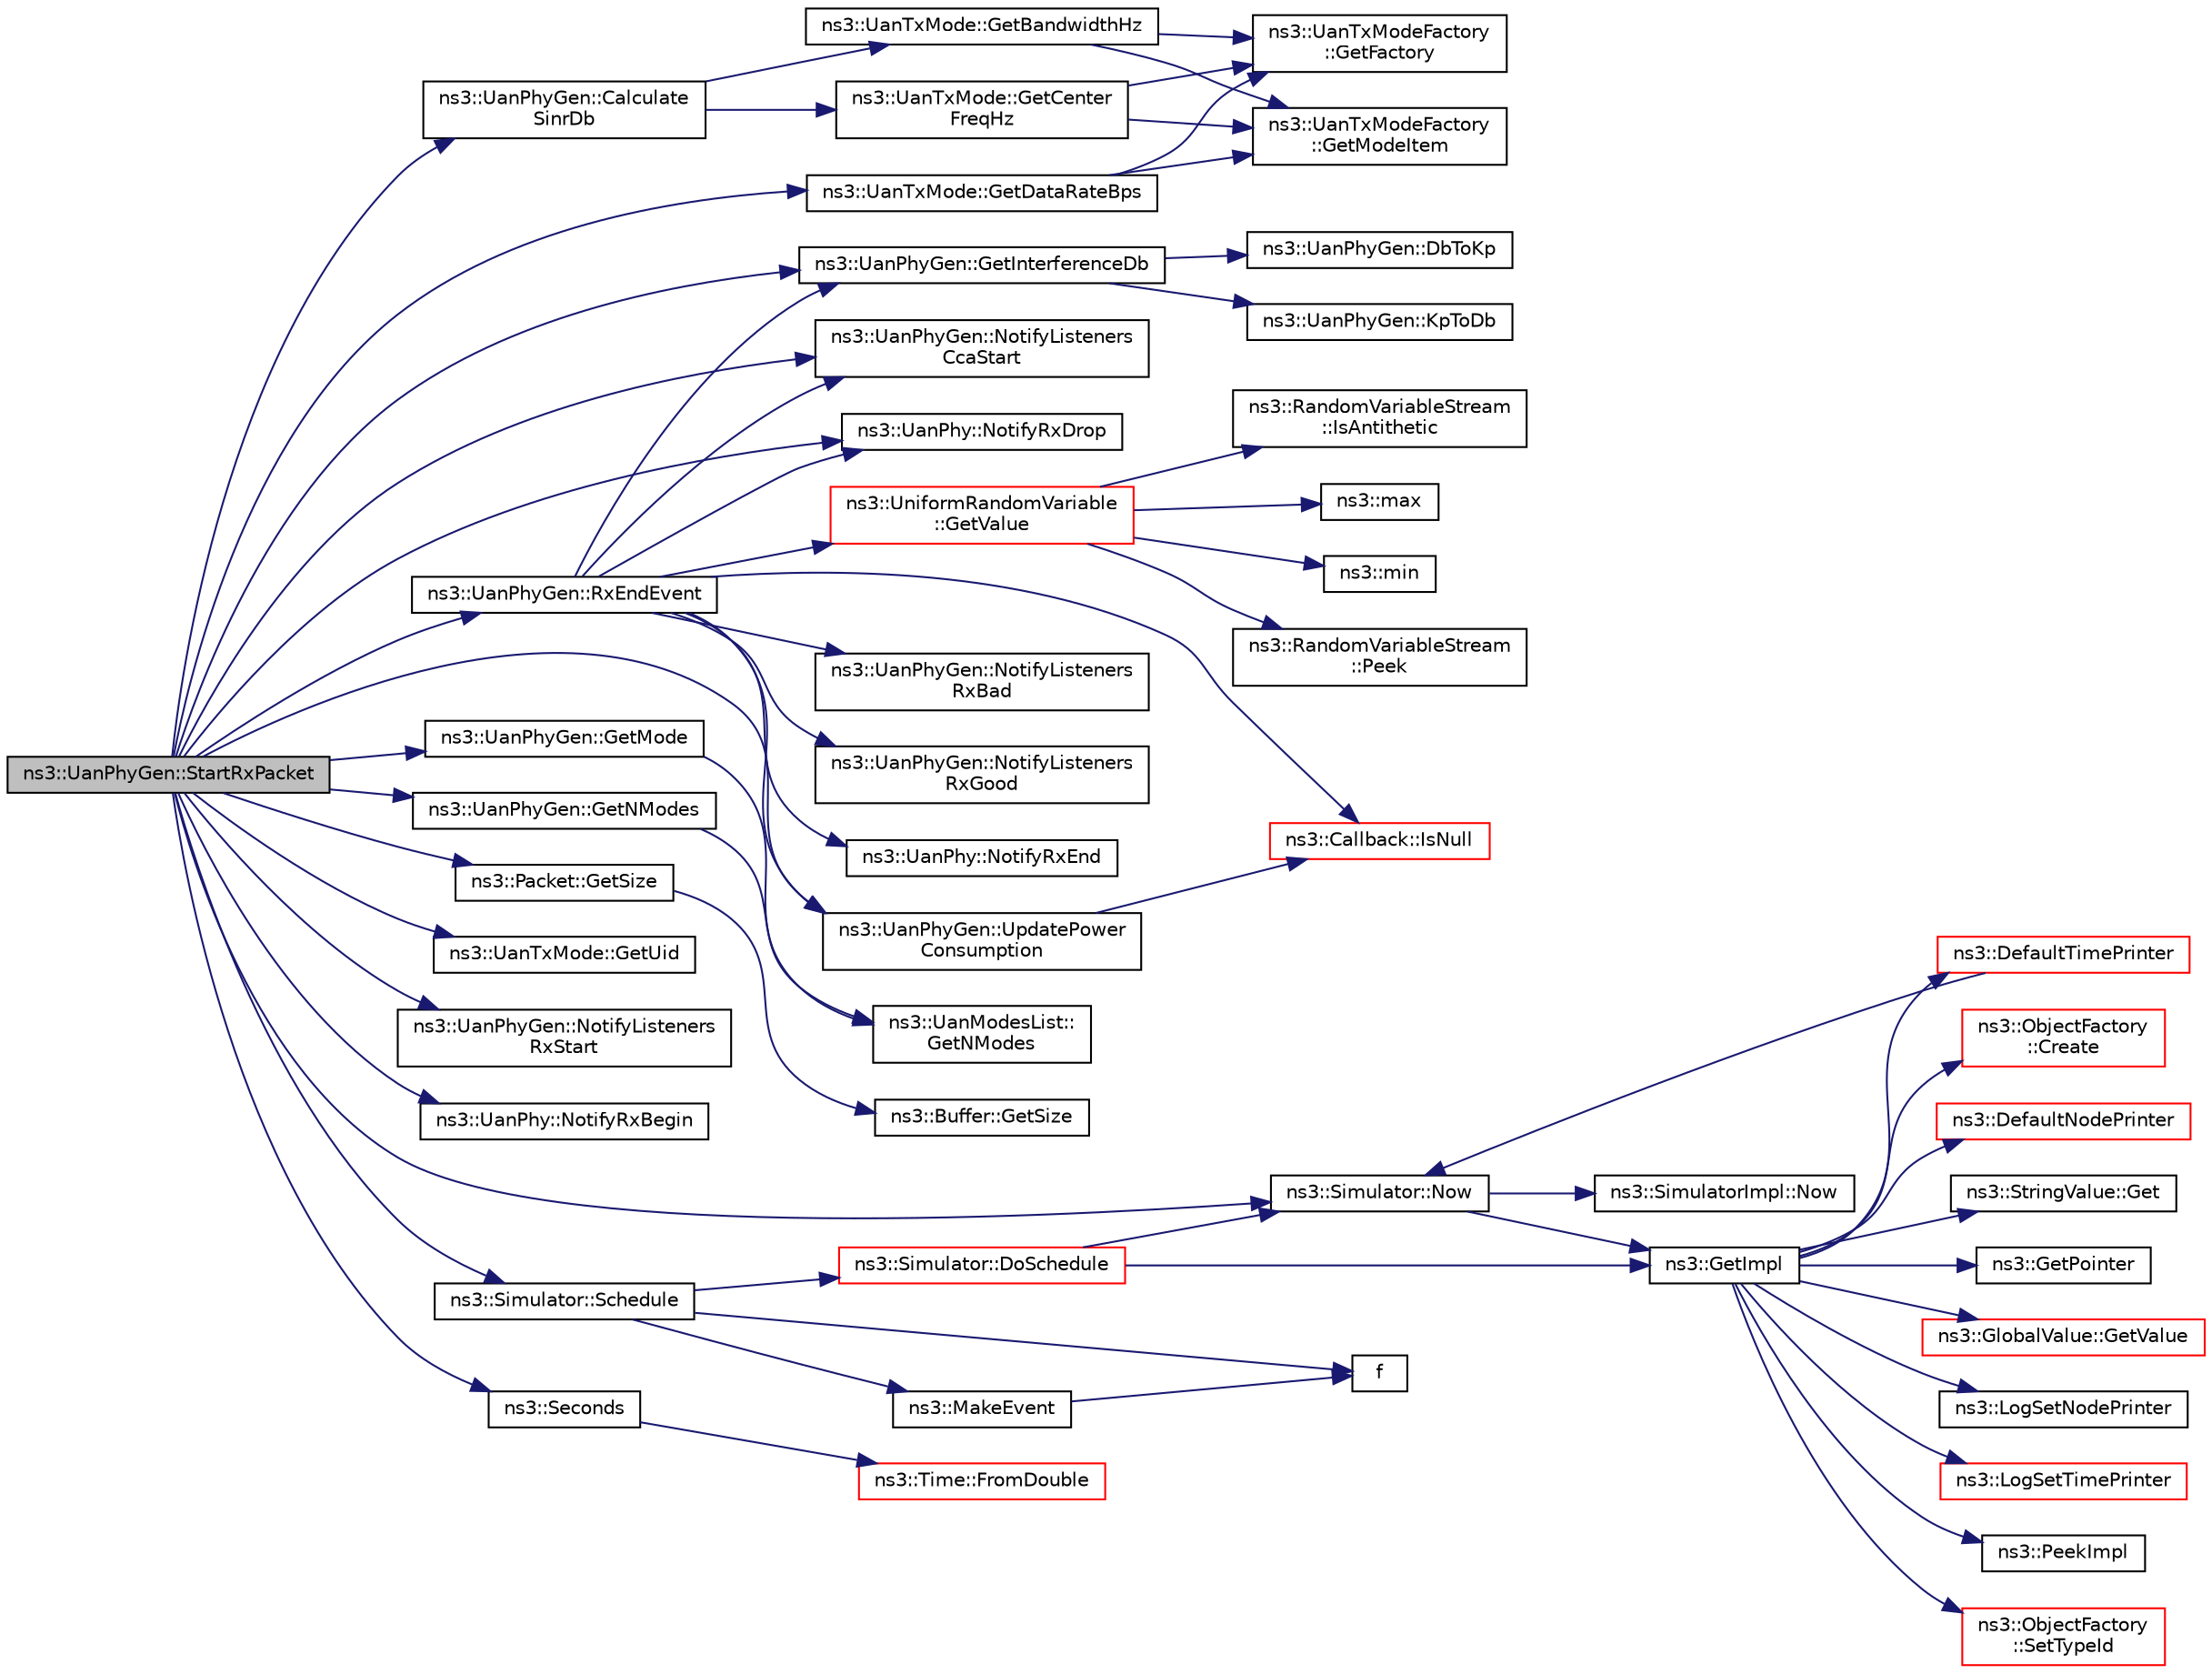 digraph "ns3::UanPhyGen::StartRxPacket"
{
 // LATEX_PDF_SIZE
  edge [fontname="Helvetica",fontsize="10",labelfontname="Helvetica",labelfontsize="10"];
  node [fontname="Helvetica",fontsize="10",shape=record];
  rankdir="LR";
  Node1 [label="ns3::UanPhyGen::StartRxPacket",height=0.2,width=0.4,color="black", fillcolor="grey75", style="filled", fontcolor="black",tooltip="Packet arriving from channel: i.e."];
  Node1 -> Node2 [color="midnightblue",fontsize="10",style="solid",fontname="Helvetica"];
  Node2 [label="ns3::UanPhyGen::Calculate\lSinrDb",height=0.2,width=0.4,color="black", fillcolor="white", style="filled",URL="$classns3_1_1_uan_phy_gen.html#a8ee7b3cf1d4971c3b2ca718282bb238b",tooltip="Calculate the SINR value for a packet."];
  Node2 -> Node3 [color="midnightblue",fontsize="10",style="solid",fontname="Helvetica"];
  Node3 [label="ns3::UanTxMode::GetBandwidthHz",height=0.2,width=0.4,color="black", fillcolor="white", style="filled",URL="$classns3_1_1_uan_tx_mode.html#a2711c024f2d6f4bb94511d92c2896a78",tooltip="Get the transmission signal bandwidth."];
  Node3 -> Node4 [color="midnightblue",fontsize="10",style="solid",fontname="Helvetica"];
  Node4 [label="ns3::UanTxModeFactory\l::GetFactory",height=0.2,width=0.4,color="black", fillcolor="white", style="filled",URL="$classns3_1_1_uan_tx_mode_factory.html#aaabdc7689817c8be0532933bbc4ed95a",tooltip="Construct and get the static global factory instance."];
  Node3 -> Node5 [color="midnightblue",fontsize="10",style="solid",fontname="Helvetica"];
  Node5 [label="ns3::UanTxModeFactory\l::GetModeItem",height=0.2,width=0.4,color="black", fillcolor="white", style="filled",URL="$classns3_1_1_uan_tx_mode_factory.html#afb272ecca21469db956cb5d1473472b6",tooltip="Get a mode by id."];
  Node2 -> Node6 [color="midnightblue",fontsize="10",style="solid",fontname="Helvetica"];
  Node6 [label="ns3::UanTxMode::GetCenter\lFreqHz",height=0.2,width=0.4,color="black", fillcolor="white", style="filled",URL="$classns3_1_1_uan_tx_mode.html#a26c2ca7b372cf75d97c6dbb4ecd6fd7d",tooltip="Get the transmission center frequency."];
  Node6 -> Node4 [color="midnightblue",fontsize="10",style="solid",fontname="Helvetica"];
  Node6 -> Node5 [color="midnightblue",fontsize="10",style="solid",fontname="Helvetica"];
  Node1 -> Node7 [color="midnightblue",fontsize="10",style="solid",fontname="Helvetica"];
  Node7 [label="ns3::UanTxMode::GetDataRateBps",height=0.2,width=0.4,color="black", fillcolor="white", style="filled",URL="$classns3_1_1_uan_tx_mode.html#a1b6e10693657b45fe5652b49d2403929",tooltip="Get the data rate of the transmit mode."];
  Node7 -> Node4 [color="midnightblue",fontsize="10",style="solid",fontname="Helvetica"];
  Node7 -> Node5 [color="midnightblue",fontsize="10",style="solid",fontname="Helvetica"];
  Node1 -> Node8 [color="midnightblue",fontsize="10",style="solid",fontname="Helvetica"];
  Node8 [label="ns3::UanPhyGen::GetInterferenceDb",height=0.2,width=0.4,color="black", fillcolor="white", style="filled",URL="$classns3_1_1_uan_phy_gen.html#a8c991401463b00f7daaf3c3486f6bf1b",tooltip="Calculate interference power from overlapping packet arrivals, in dB."];
  Node8 -> Node9 [color="midnightblue",fontsize="10",style="solid",fontname="Helvetica"];
  Node9 [label="ns3::UanPhyGen::DbToKp",height=0.2,width=0.4,color="black", fillcolor="white", style="filled",URL="$classns3_1_1_uan_phy_gen.html#ab83a534db06cec2f505881f10df8e998",tooltip="Convert dB to kilopascals."];
  Node8 -> Node10 [color="midnightblue",fontsize="10",style="solid",fontname="Helvetica"];
  Node10 [label="ns3::UanPhyGen::KpToDb",height=0.2,width=0.4,color="black", fillcolor="white", style="filled",URL="$classns3_1_1_uan_phy_gen.html#a110f8bc6e30578784ce3abd15215b94b",tooltip="Convert kilopascals to dB."];
  Node1 -> Node11 [color="midnightblue",fontsize="10",style="solid",fontname="Helvetica"];
  Node11 [label="ns3::UanPhyGen::GetMode",height=0.2,width=0.4,color="black", fillcolor="white", style="filled",URL="$classns3_1_1_uan_phy_gen.html#ac6f7632bf515cf20ce242d8138ae00b8",tooltip="Get a specific transmission mode."];
  Node11 -> Node12 [color="midnightblue",fontsize="10",style="solid",fontname="Helvetica"];
  Node12 [label="ns3::UanModesList::\lGetNModes",height=0.2,width=0.4,color="black", fillcolor="white", style="filled",URL="$classns3_1_1_uan_modes_list.html#a8ae259f7d4dd678ccebc5f481278226c",tooltip="Get the number of modes in this list."];
  Node1 -> Node13 [color="midnightblue",fontsize="10",style="solid",fontname="Helvetica"];
  Node13 [label="ns3::UanPhyGen::GetNModes",height=0.2,width=0.4,color="black", fillcolor="white", style="filled",URL="$classns3_1_1_uan_phy_gen.html#a1642b90ac30ddd84c3965f329262d6fb",tooltip="Get the number of transmission modes supported by this Phy."];
  Node13 -> Node12 [color="midnightblue",fontsize="10",style="solid",fontname="Helvetica"];
  Node1 -> Node14 [color="midnightblue",fontsize="10",style="solid",fontname="Helvetica"];
  Node14 [label="ns3::Packet::GetSize",height=0.2,width=0.4,color="black", fillcolor="white", style="filled",URL="$classns3_1_1_packet.html#afff7cb1ff518ee6dc0d424e10a5ad6ec",tooltip="Returns the the size in bytes of the packet (including the zero-filled initial payload)."];
  Node14 -> Node15 [color="midnightblue",fontsize="10",style="solid",fontname="Helvetica"];
  Node15 [label="ns3::Buffer::GetSize",height=0.2,width=0.4,color="black", fillcolor="white", style="filled",URL="$classns3_1_1_buffer.html#a60c9172d2b102f8856c81b2126c8b209",tooltip=" "];
  Node1 -> Node16 [color="midnightblue",fontsize="10",style="solid",fontname="Helvetica"];
  Node16 [label="ns3::UanTxMode::GetUid",height=0.2,width=0.4,color="black", fillcolor="white", style="filled",URL="$classns3_1_1_uan_tx_mode.html#a638144bd42b25260ae62979d1af294bb",tooltip="Get a unique id for the mode."];
  Node1 -> Node17 [color="midnightblue",fontsize="10",style="solid",fontname="Helvetica"];
  Node17 [label="ns3::UanPhyGen::NotifyListeners\lCcaStart",height=0.2,width=0.4,color="black", fillcolor="white", style="filled",URL="$classns3_1_1_uan_phy_gen.html#a8f5614c856c43db7cf91a83e9e8506e9",tooltip="Call UanListener::NotifyCcaStart on all listeners."];
  Node1 -> Node18 [color="midnightblue",fontsize="10",style="solid",fontname="Helvetica"];
  Node18 [label="ns3::UanPhyGen::NotifyListeners\lRxStart",height=0.2,width=0.4,color="black", fillcolor="white", style="filled",URL="$classns3_1_1_uan_phy_gen.html#a0d5a5619d5fb96d0ee929903992a4f99",tooltip="Call UanListener::NotifyRxStart on all listeners."];
  Node1 -> Node19 [color="midnightblue",fontsize="10",style="solid",fontname="Helvetica"];
  Node19 [label="ns3::UanPhy::NotifyRxBegin",height=0.2,width=0.4,color="black", fillcolor="white", style="filled",URL="$classns3_1_1_uan_phy.html#adca2b9b5d2992deb991ec88a7a9281a9",tooltip="Called when the Phy begins to receive a packet."];
  Node1 -> Node20 [color="midnightblue",fontsize="10",style="solid",fontname="Helvetica"];
  Node20 [label="ns3::UanPhy::NotifyRxDrop",height=0.2,width=0.4,color="black", fillcolor="white", style="filled",URL="$classns3_1_1_uan_phy.html#a5bb13228bb14707309af61666412968e",tooltip="Called when the Phy drops a packet."];
  Node1 -> Node21 [color="midnightblue",fontsize="10",style="solid",fontname="Helvetica"];
  Node21 [label="ns3::Simulator::Now",height=0.2,width=0.4,color="black", fillcolor="white", style="filled",URL="$classns3_1_1_simulator.html#ac3178fa975b419f7875e7105be122800",tooltip="Return the current simulation virtual time."];
  Node21 -> Node22 [color="midnightblue",fontsize="10",style="solid",fontname="Helvetica"];
  Node22 [label="ns3::GetImpl",height=0.2,width=0.4,color="black", fillcolor="white", style="filled",URL="$group__simulator.html#ga42eb4eddad41528d4d99794a3dae3fd0",tooltip="Get the SimulatorImpl singleton."];
  Node22 -> Node23 [color="midnightblue",fontsize="10",style="solid",fontname="Helvetica"];
  Node23 [label="ns3::ObjectFactory\l::Create",height=0.2,width=0.4,color="red", fillcolor="white", style="filled",URL="$classns3_1_1_object_factory.html#a52eda277f4aaab54266134ba48102ad7",tooltip="Create an Object instance of the configured TypeId."];
  Node22 -> Node53 [color="midnightblue",fontsize="10",style="solid",fontname="Helvetica"];
  Node53 [label="ns3::DefaultNodePrinter",height=0.2,width=0.4,color="red", fillcolor="white", style="filled",URL="$group__logging.html#gac4c06cbbed12229d85991ced145f6be2",tooltip="Default node id printer implementation."];
  Node22 -> Node56 [color="midnightblue",fontsize="10",style="solid",fontname="Helvetica"];
  Node56 [label="ns3::DefaultTimePrinter",height=0.2,width=0.4,color="red", fillcolor="white", style="filled",URL="$namespacens3.html#ae01c3c7786b644dfb8a0bb8f1201b269",tooltip="Default Time printer."];
  Node56 -> Node21 [color="midnightblue",fontsize="10",style="solid",fontname="Helvetica"];
  Node22 -> Node59 [color="midnightblue",fontsize="10",style="solid",fontname="Helvetica"];
  Node59 [label="ns3::StringValue::Get",height=0.2,width=0.4,color="black", fillcolor="white", style="filled",URL="$classns3_1_1_string_value.html#a6f208c2778fe1c7882e5cb429b8326ae",tooltip=" "];
  Node22 -> Node60 [color="midnightblue",fontsize="10",style="solid",fontname="Helvetica"];
  Node60 [label="ns3::GetPointer",height=0.2,width=0.4,color="black", fillcolor="white", style="filled",URL="$namespacens3.html#ab4e173cdfd43d17c1a40d5348510a670",tooltip=" "];
  Node22 -> Node61 [color="midnightblue",fontsize="10",style="solid",fontname="Helvetica"];
  Node61 [label="ns3::GlobalValue::GetValue",height=0.2,width=0.4,color="red", fillcolor="white", style="filled",URL="$classns3_1_1_global_value.html#a48a99242193fb69609a17332733e8600",tooltip="Get the value."];
  Node22 -> Node63 [color="midnightblue",fontsize="10",style="solid",fontname="Helvetica"];
  Node63 [label="ns3::LogSetNodePrinter",height=0.2,width=0.4,color="black", fillcolor="white", style="filled",URL="$namespacens3.html#aebac73305345f2e2803fdeb102a7705e",tooltip="Set the LogNodePrinter function to be used to prepend log messages with the node id."];
  Node22 -> Node64 [color="midnightblue",fontsize="10",style="solid",fontname="Helvetica"];
  Node64 [label="ns3::LogSetTimePrinter",height=0.2,width=0.4,color="red", fillcolor="white", style="filled",URL="$namespacens3.html#a46cd76678f7da29799d1b41994e12ec1",tooltip="Set the TimePrinter function to be used to prepend log messages with the simulation time."];
  Node22 -> Node69 [color="midnightblue",fontsize="10",style="solid",fontname="Helvetica"];
  Node69 [label="ns3::PeekImpl",height=0.2,width=0.4,color="black", fillcolor="white", style="filled",URL="$group__simulator.html#ga233c5c38de117e4e4a5a9cd168694792",tooltip="Get the static SimulatorImpl instance."];
  Node22 -> Node70 [color="midnightblue",fontsize="10",style="solid",fontname="Helvetica"];
  Node70 [label="ns3::ObjectFactory\l::SetTypeId",height=0.2,width=0.4,color="red", fillcolor="white", style="filled",URL="$classns3_1_1_object_factory.html#a77dcd099064038a1eb7a6b8251229ec3",tooltip="Set the TypeId of the Objects to be created by this factory."];
  Node21 -> Node71 [color="midnightblue",fontsize="10",style="solid",fontname="Helvetica"];
  Node71 [label="ns3::SimulatorImpl::Now",height=0.2,width=0.4,color="black", fillcolor="white", style="filled",URL="$classns3_1_1_simulator_impl.html#aa516c50060846adc6fd316e83ef0797c",tooltip="Return the current simulation virtual time."];
  Node1 -> Node72 [color="midnightblue",fontsize="10",style="solid",fontname="Helvetica"];
  Node72 [label="ns3::UanPhyGen::RxEndEvent",height=0.2,width=0.4,color="black", fillcolor="white", style="filled",URL="$classns3_1_1_uan_phy_gen.html#ad25812a8416a7441e4f909d52e13745e",tooltip="Event to process end of packet reception."];
  Node72 -> Node8 [color="midnightblue",fontsize="10",style="solid",fontname="Helvetica"];
  Node72 -> Node73 [color="midnightblue",fontsize="10",style="solid",fontname="Helvetica"];
  Node73 [label="ns3::UniformRandomVariable\l::GetValue",height=0.2,width=0.4,color="red", fillcolor="white", style="filled",URL="$classns3_1_1_uniform_random_variable.html#a03822d8c86ac51e9aa83bbc73041386b",tooltip="Get the next random value, as a double in the specified range ."];
  Node73 -> Node74 [color="midnightblue",fontsize="10",style="solid",fontname="Helvetica"];
  Node74 [label="ns3::RandomVariableStream\l::IsAntithetic",height=0.2,width=0.4,color="black", fillcolor="white", style="filled",URL="$classns3_1_1_random_variable_stream.html#ae8f50692f36f1403a22d0cbb9c488db2",tooltip="Check if antithetic values will be generated."];
  Node73 -> Node75 [color="midnightblue",fontsize="10",style="solid",fontname="Helvetica"];
  Node75 [label="ns3::max",height=0.2,width=0.4,color="black", fillcolor="white", style="filled",URL="$namespacens3.html#a548291fa9e4e7d6a57814dfcbbebce9b",tooltip=" "];
  Node73 -> Node76 [color="midnightblue",fontsize="10",style="solid",fontname="Helvetica"];
  Node76 [label="ns3::min",height=0.2,width=0.4,color="black", fillcolor="white", style="filled",URL="$namespacens3.html#a66840605409c3caeff0d2a728b68dc6d",tooltip=" "];
  Node73 -> Node77 [color="midnightblue",fontsize="10",style="solid",fontname="Helvetica"];
  Node77 [label="ns3::RandomVariableStream\l::Peek",height=0.2,width=0.4,color="black", fillcolor="white", style="filled",URL="$classns3_1_1_random_variable_stream.html#a72b37a5c0a574a51df77d378d9101936",tooltip="Get the pointer to the underlying RngStream."];
  Node72 -> Node79 [color="midnightblue",fontsize="10",style="solid",fontname="Helvetica"];
  Node79 [label="ns3::Callback::IsNull",height=0.2,width=0.4,color="red", fillcolor="white", style="filled",URL="$classns3_1_1_callback.html#a42eb007ca42c35b96daa497d6d42d5f2",tooltip="Check for null implementation."];
  Node72 -> Node17 [color="midnightblue",fontsize="10",style="solid",fontname="Helvetica"];
  Node72 -> Node82 [color="midnightblue",fontsize="10",style="solid",fontname="Helvetica"];
  Node82 [label="ns3::UanPhyGen::NotifyListeners\lRxBad",height=0.2,width=0.4,color="black", fillcolor="white", style="filled",URL="$classns3_1_1_uan_phy_gen.html#aadf3344bc84baa37fee5646f2840412d",tooltip="Call UanListener::NotifyRxEndError on all listeners."];
  Node72 -> Node83 [color="midnightblue",fontsize="10",style="solid",fontname="Helvetica"];
  Node83 [label="ns3::UanPhyGen::NotifyListeners\lRxGood",height=0.2,width=0.4,color="black", fillcolor="white", style="filled",URL="$classns3_1_1_uan_phy_gen.html#af15506ea55094bb50c8f73e8fff38399",tooltip="Call UanListener::NotifyRxEndOk on all listeners."];
  Node72 -> Node20 [color="midnightblue",fontsize="10",style="solid",fontname="Helvetica"];
  Node72 -> Node84 [color="midnightblue",fontsize="10",style="solid",fontname="Helvetica"];
  Node84 [label="ns3::UanPhy::NotifyRxEnd",height=0.2,width=0.4,color="black", fillcolor="white", style="filled",URL="$classns3_1_1_uan_phy.html#ae7f5e61de1495040fe668a55185a75db",tooltip="Called when a packet is received without error."];
  Node72 -> Node85 [color="midnightblue",fontsize="10",style="solid",fontname="Helvetica"];
  Node85 [label="ns3::UanPhyGen::UpdatePower\lConsumption",height=0.2,width=0.4,color="black", fillcolor="white", style="filled",URL="$classns3_1_1_uan_phy_gen.html#a3a50f922b45744f8586b2d2c95090076",tooltip="Update energy source with new state."];
  Node85 -> Node79 [color="midnightblue",fontsize="10",style="solid",fontname="Helvetica"];
  Node1 -> Node86 [color="midnightblue",fontsize="10",style="solid",fontname="Helvetica"];
  Node86 [label="ns3::Simulator::Schedule",height=0.2,width=0.4,color="black", fillcolor="white", style="filled",URL="$classns3_1_1_simulator.html#a3da7d28335c8ac0e3e86781f766df241",tooltip="Schedule an event to expire after delay."];
  Node86 -> Node87 [color="midnightblue",fontsize="10",style="solid",fontname="Helvetica"];
  Node87 [label="ns3::Simulator::DoSchedule",height=0.2,width=0.4,color="red", fillcolor="white", style="filled",URL="$classns3_1_1_simulator.html#a47af23973938819bdc89cb2807e09ed5",tooltip="Implementation of the various Schedule methods."];
  Node87 -> Node22 [color="midnightblue",fontsize="10",style="solid",fontname="Helvetica"];
  Node87 -> Node21 [color="midnightblue",fontsize="10",style="solid",fontname="Helvetica"];
  Node86 -> Node96 [color="midnightblue",fontsize="10",style="solid",fontname="Helvetica"];
  Node96 [label="f",height=0.2,width=0.4,color="black", fillcolor="white", style="filled",URL="$80211b_8c.html#ae7ffc1a8f84fa47a0812b2f2b9627132",tooltip=" "];
  Node86 -> Node97 [color="midnightblue",fontsize="10",style="solid",fontname="Helvetica"];
  Node97 [label="ns3::MakeEvent",height=0.2,width=0.4,color="black", fillcolor="white", style="filled",URL="$group__makeeventfnptr.html#ga289a28a2497c18a9bd299e5e2014094b",tooltip="Make an EventImpl from a function pointer taking varying numbers of arguments."];
  Node97 -> Node96 [color="midnightblue",fontsize="10",style="solid",fontname="Helvetica"];
  Node1 -> Node98 [color="midnightblue",fontsize="10",style="solid",fontname="Helvetica"];
  Node98 [label="ns3::Seconds",height=0.2,width=0.4,color="black", fillcolor="white", style="filled",URL="$group__timecivil.html#ga33c34b816f8ff6628e33d5c8e9713b9e",tooltip="Construct a Time in the indicated unit."];
  Node98 -> Node99 [color="midnightblue",fontsize="10",style="solid",fontname="Helvetica"];
  Node99 [label="ns3::Time::FromDouble",height=0.2,width=0.4,color="red", fillcolor="white", style="filled",URL="$classns3_1_1_time.html#a60e845f4a74e62495b86356afe604cb4",tooltip="Create a Time equal to value in unit unit."];
  Node1 -> Node85 [color="midnightblue",fontsize="10",style="solid",fontname="Helvetica"];
}
